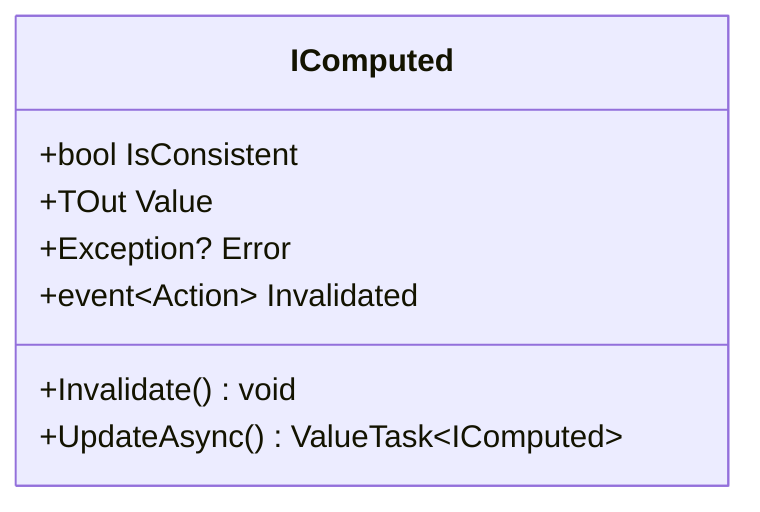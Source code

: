 classDiagram
  class IComputed {
    +bool IsConsistent
    +TOut Value
    +Exception? Error
    +event~Action~ Invalidated

    +Invalidate() void
    +UpdateAsync() ValueTask~IComputed~
  }